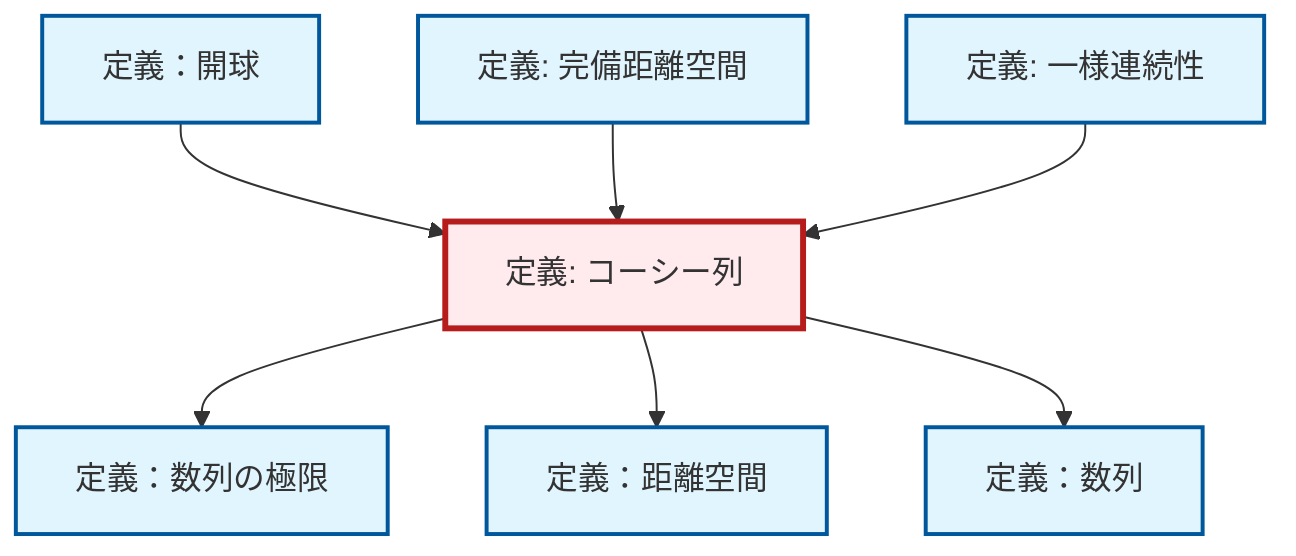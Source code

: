 graph TD
    classDef definition fill:#e1f5fe,stroke:#01579b,stroke-width:2px
    classDef theorem fill:#f3e5f5,stroke:#4a148c,stroke-width:2px
    classDef axiom fill:#fff3e0,stroke:#e65100,stroke-width:2px
    classDef example fill:#e8f5e9,stroke:#1b5e20,stroke-width:2px
    classDef current fill:#ffebee,stroke:#b71c1c,stroke-width:3px
    def-complete-metric-space["定義: 完備距離空間"]:::definition
    def-uniform-continuity["定義: 一様連続性"]:::definition
    def-cauchy-sequence["定義: コーシー列"]:::definition
    def-open-ball["定義：開球"]:::definition
    def-metric-space["定義：距離空間"]:::definition
    def-sequence["定義：数列"]:::definition
    def-limit["定義：数列の極限"]:::definition
    def-open-ball --> def-cauchy-sequence
    def-complete-metric-space --> def-cauchy-sequence
    def-cauchy-sequence --> def-limit
    def-cauchy-sequence --> def-metric-space
    def-cauchy-sequence --> def-sequence
    def-uniform-continuity --> def-cauchy-sequence
    class def-cauchy-sequence current